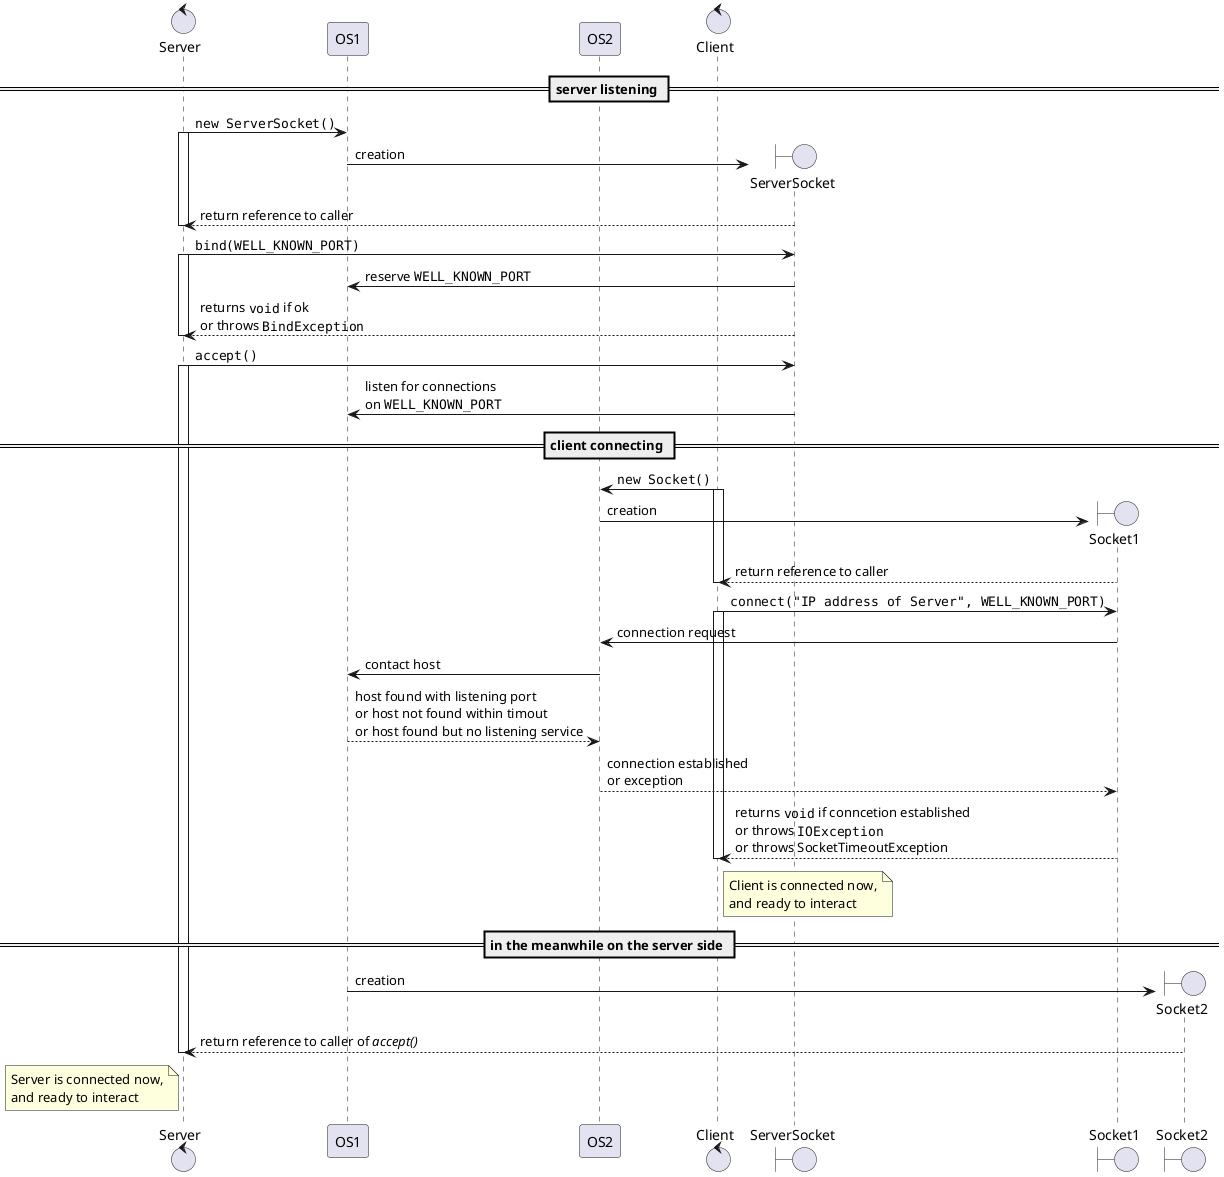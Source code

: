 @startuml
'hide footbox

control Server
participant OS1
participant OS2
control Client

== server listening ==

Server -> OS1 :  ""new ServerSocket()""
activate Server

create boundary ServerSocket
OS1 -> ServerSocket : creation
Server <-- ServerSocket : return reference to caller
deactivate Server

Server -> ServerSocket : ""bind(WELL_KNOWN_PORT)""
activate Server
ServerSocket -> OS1 : reserve ""WELL_KNOWN_PORT""
Server <-- ServerSocket : returns ""void"" if ok\nor throws ""BindException""
deactivate Server

Server -> ServerSocket: ""accept()""
activate Server
ServerSocket -> OS1 : listen for connections\non ""WELL_KNOWN_PORT""


== client connecting ==

OS2 <- Client : ""new Socket()""
activate Client

create boundary Socket1
OS2 -> Socket1 : creation
Socket1 --> Client : return reference to caller
deactivate Client

Socket1 <- Client : ""connect("IP address of Server", WELL_KNOWN_PORT)""
activate Client
Socket1 -> OS2 : connection request

OS2 -> OS1 : contact host

OS1 --> OS2 : host found with listening port\nor host not found within timout\nor host found but no listening service

OS2 --> Socket1 : connection established\nor exception

Socket1 --> Client : returns ""void"" if conncetion established\nor throws ""IOException""\nor throws SocketTimeoutException""""
deactivate Client

note right of Client: Client is connected now,\nand ready to interact

== in the meanwhile on the server side ==

create boundary Socket2
OS1 -> Socket2 : creation

Socket2 --> Server : return reference to caller of //accept()//
deactivate Server

note left of Server : Server is connected now,\nand ready to interact
@enduml